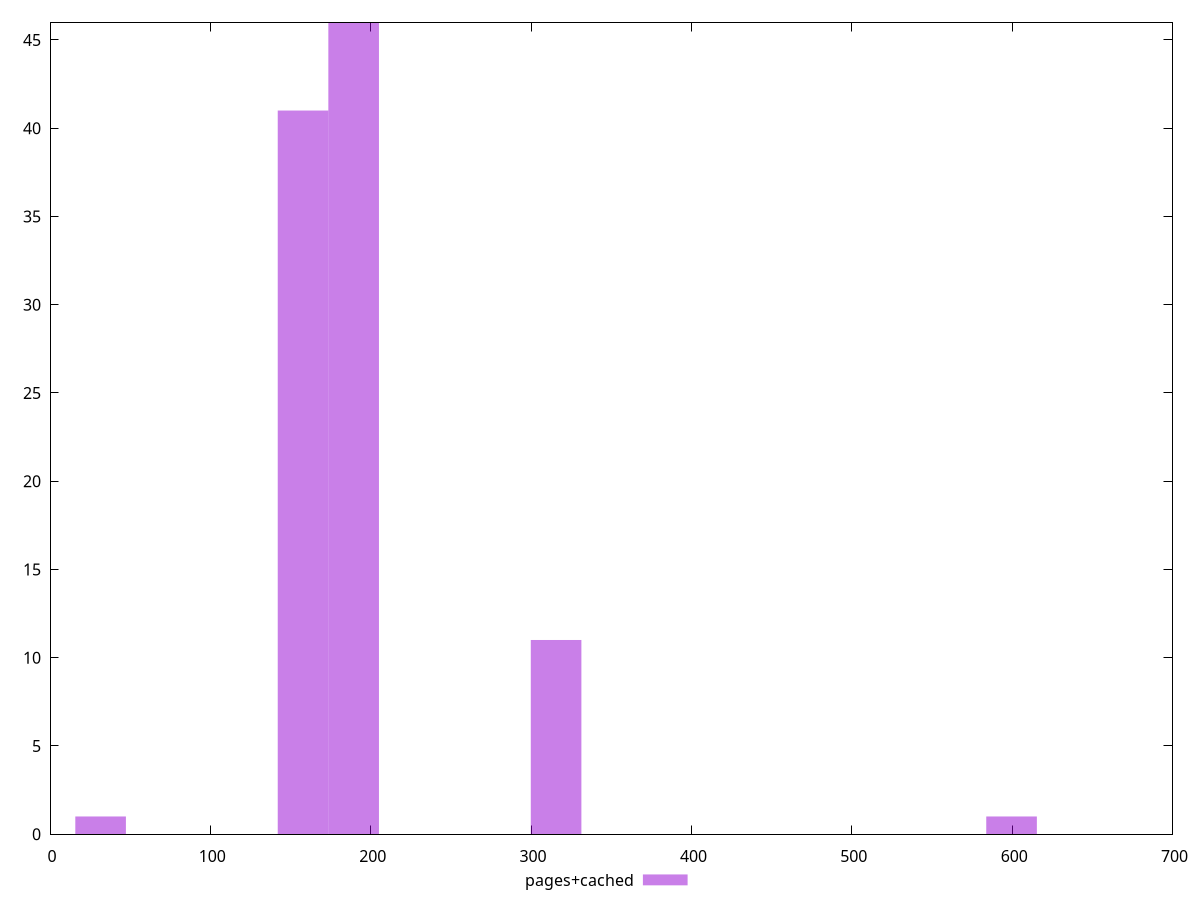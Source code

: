 $_pagesCached <<EOF
599.6377728548116 1
189.35929669099312 46
31.559882781832187 1
157.79941390916093 41
315.59882781832187 11
EOF
set key outside below
set terminal pngcairo
set output "report_00004_2020-11-02T20-21-41.718Z/uses-http2/pages+cached//raw_hist.png"
set yrange [0:46]
set boxwidth 31.559882781832187
set style fill transparent solid 0.5 noborder
plot $_pagesCached title "pages+cached" with boxes ,